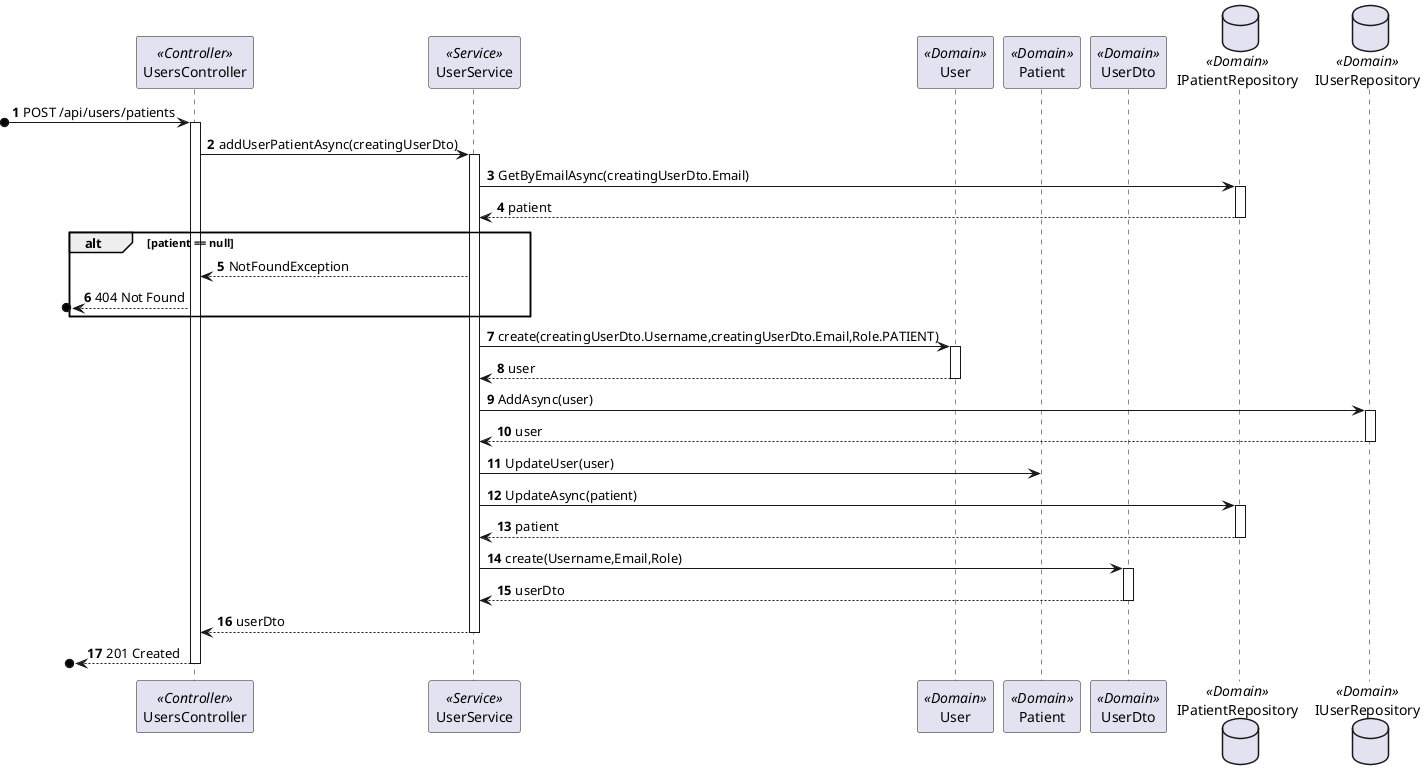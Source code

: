 @startuml process-view-2
autonumber

participant "UsersController" as Controller <<Controller>>
participant "UserService" as Service <<Service>>
participant "User" as User <<Domain>>
participant "Patient" as Patient <<Domain>>
participant "UserDto" as UserDto <<Domain>>
database "IPatientRepository" as PatientRepository <<Domain>>
database "IUserRepository" as UserRepository <<Domain>>

?o-> Controller : POST /api/users/patients

activate Controller

    Controller -> Service : addUserPatientAsync(creatingUserDto)

    activate Service

        Service -> PatientRepository : GetByEmailAsync(creatingUserDto.Email)

        activate PatientRepository

            PatientRepository --> Service : patient

        deactivate PatientRepository

        alt patient == null 

            Service --> Controller : NotFoundException

            ?o<-- Controller : 404 Not Found

        end 

        Service -> User : create(creatingUserDto.Username,creatingUserDto.Email,Role.PATIENT)

        activate User

            User --> Service : user

        deactivate User

        Service  -> UserRepository : AddAsync(user)

        activate UserRepository

            UserRepository --> Service : user

        deactivate UserRepository

        Service -> Patient : UpdateUser(user)

        Service -> PatientRepository : UpdateAsync(patient)

        activate PatientRepository

            PatientRepository -->  Service : patient
        
        deactivate PatientRepository

        Service -> UserDto : create(Username,Email,Role)

        activate UserDto

            UserDto --> Service : userDto

        deactivate UserDto

        Service --> Controller : userDto

    deactivate Service

    ?o<-- Controller : 201 Created

deactivate Controller


@enduml